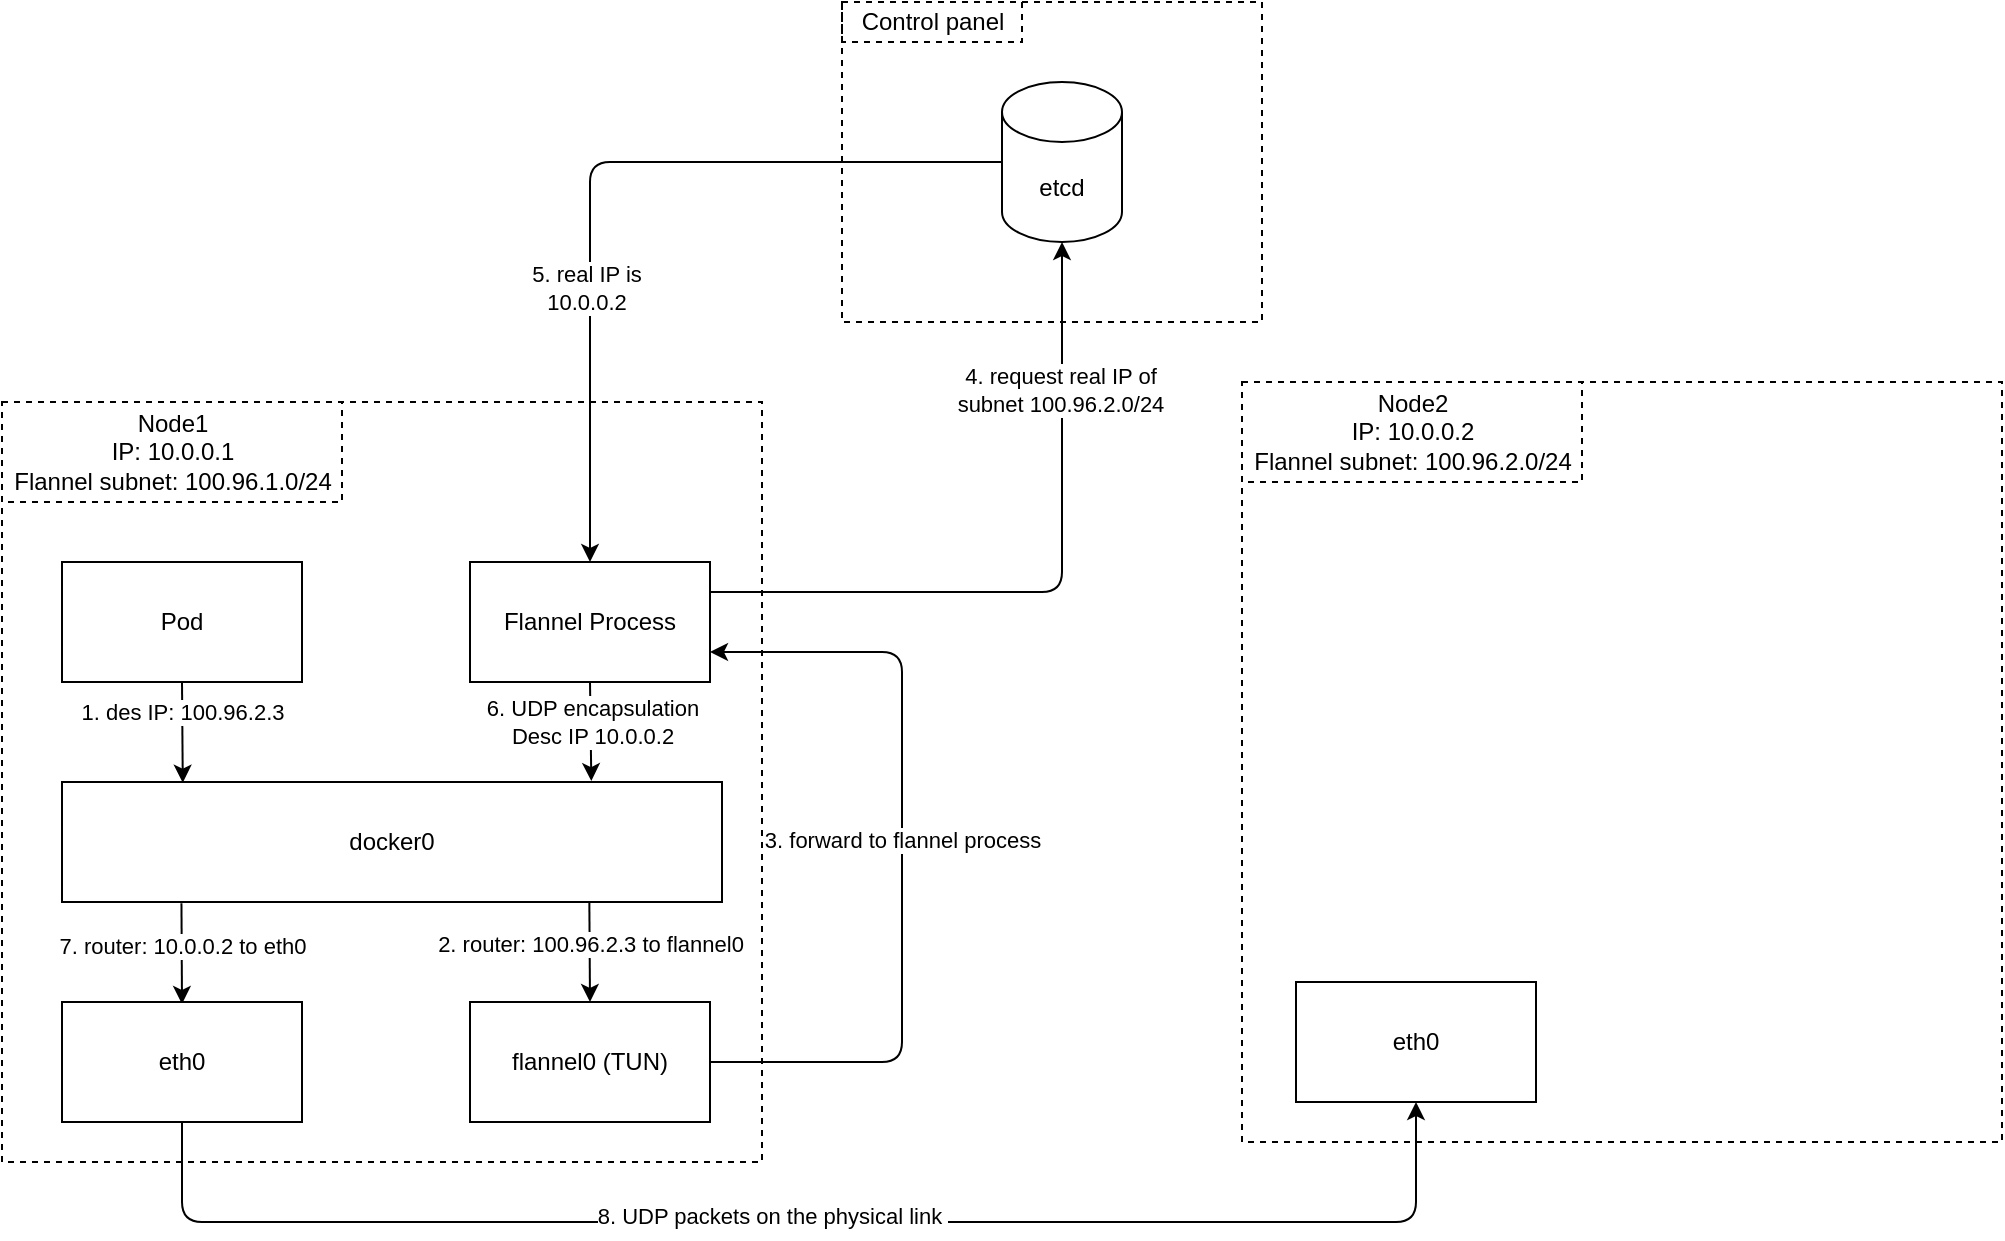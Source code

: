<mxfile version="15.8.3" type="github">
  <diagram id="tDiBcLZzZaXTirpHmCqk" name="Page-1">
    <mxGraphModel dx="1370" dy="801" grid="1" gridSize="10" guides="1" tooltips="1" connect="1" arrows="1" fold="1" page="1" pageScale="1" pageWidth="827" pageHeight="1169" math="0" shadow="0">
      <root>
        <mxCell id="0" />
        <mxCell id="1" parent="0" />
        <mxCell id="bHKFgJH787k04B4T7JvA-12" value="" style="rounded=0;whiteSpace=wrap;html=1;dashed=1;strokeColor=default;" vertex="1" parent="1">
          <mxGeometry x="490" y="200" width="210" height="160" as="geometry" />
        </mxCell>
        <mxCell id="bHKFgJH787k04B4T7JvA-7" value="" style="rounded=0;whiteSpace=wrap;html=1;dashed=1;" vertex="1" parent="1">
          <mxGeometry x="690" y="390" width="380" height="380" as="geometry" />
        </mxCell>
        <mxCell id="EUM18jW9U83Ls2C1tooO-15" value="" style="rounded=0;whiteSpace=wrap;html=1;dashed=1;" parent="1" vertex="1">
          <mxGeometry x="70" y="400" width="380" height="380" as="geometry" />
        </mxCell>
        <mxCell id="EUM18jW9U83Ls2C1tooO-4" style="rounded=0;orthogonalLoop=1;jettySize=auto;html=1;exitX=0.5;exitY=1;exitDx=0;exitDy=0;entryX=0.183;entryY=0.006;entryDx=0;entryDy=0;entryPerimeter=0;" parent="1" source="EUM18jW9U83Ls2C1tooO-1" target="EUM18jW9U83Ls2C1tooO-3" edge="1">
          <mxGeometry relative="1" as="geometry" />
        </mxCell>
        <mxCell id="EUM18jW9U83Ls2C1tooO-5" value="1. des IP: 100.96.2.3" style="edgeLabel;html=1;align=center;verticalAlign=middle;resizable=0;points=[];" parent="EUM18jW9U83Ls2C1tooO-4" vertex="1" connectable="0">
          <mxGeometry x="-0.205" y="1" relative="1" as="geometry">
            <mxPoint x="-1" y="-5" as="offset" />
          </mxGeometry>
        </mxCell>
        <mxCell id="EUM18jW9U83Ls2C1tooO-1" value="Pod" style="rounded=0;whiteSpace=wrap;html=1;" parent="1" vertex="1">
          <mxGeometry x="100" y="480" width="120" height="60" as="geometry" />
        </mxCell>
        <mxCell id="EUM18jW9U83Ls2C1tooO-11" style="rounded=0;orthogonalLoop=1;jettySize=auto;html=1;exitX=0.5;exitY=1;exitDx=0;exitDy=0;entryX=0.802;entryY=-0.008;entryDx=0;entryDy=0;entryPerimeter=0;" parent="1" source="EUM18jW9U83Ls2C1tooO-2" target="EUM18jW9U83Ls2C1tooO-3" edge="1">
          <mxGeometry relative="1" as="geometry">
            <Array as="points" />
          </mxGeometry>
        </mxCell>
        <mxCell id="EUM18jW9U83Ls2C1tooO-12" value="6. UDP encapsulation&lt;br&gt;Desc IP 10.0.0.2" style="edgeLabel;html=1;align=center;verticalAlign=middle;resizable=0;points=[];" parent="EUM18jW9U83Ls2C1tooO-11" vertex="1" connectable="0">
          <mxGeometry x="-0.112" relative="1" as="geometry">
            <mxPoint y="-2" as="offset" />
          </mxGeometry>
        </mxCell>
        <mxCell id="bHKFgJH787k04B4T7JvA-2" style="edgeStyle=orthogonalEdgeStyle;rounded=1;orthogonalLoop=1;jettySize=auto;html=1;exitX=1;exitY=0.25;exitDx=0;exitDy=0;entryX=0.5;entryY=1;entryDx=0;entryDy=0;entryPerimeter=0;" edge="1" parent="1" source="EUM18jW9U83Ls2C1tooO-2" target="bHKFgJH787k04B4T7JvA-1">
          <mxGeometry relative="1" as="geometry">
            <Array as="points">
              <mxPoint x="600" y="495" />
            </Array>
          </mxGeometry>
        </mxCell>
        <mxCell id="bHKFgJH787k04B4T7JvA-3" value="4. request real IP of&lt;br&gt;subnet 100.96.2.0/24" style="edgeLabel;html=1;align=center;verticalAlign=middle;resizable=0;points=[];" vertex="1" connectable="0" parent="bHKFgJH787k04B4T7JvA-2">
          <mxGeometry x="0.579" y="1" relative="1" as="geometry">
            <mxPoint as="offset" />
          </mxGeometry>
        </mxCell>
        <mxCell id="EUM18jW9U83Ls2C1tooO-2" value="Flannel Process" style="rounded=0;whiteSpace=wrap;html=1;" parent="1" vertex="1">
          <mxGeometry x="304" y="480" width="120" height="60" as="geometry" />
        </mxCell>
        <mxCell id="EUM18jW9U83Ls2C1tooO-7" style="edgeStyle=none;rounded=0;orthogonalLoop=1;jettySize=auto;html=1;exitX=0.799;exitY=0.999;exitDx=0;exitDy=0;entryX=0.5;entryY=0;entryDx=0;entryDy=0;exitPerimeter=0;" parent="1" source="EUM18jW9U83Ls2C1tooO-3" target="EUM18jW9U83Ls2C1tooO-6" edge="1">
          <mxGeometry relative="1" as="geometry" />
        </mxCell>
        <mxCell id="EUM18jW9U83Ls2C1tooO-8" value="2. router: 100.96.2.3 to flannel0" style="edgeLabel;html=1;align=center;verticalAlign=middle;resizable=0;points=[];" parent="EUM18jW9U83Ls2C1tooO-7" vertex="1" connectable="0">
          <mxGeometry x="-0.22" relative="1" as="geometry">
            <mxPoint y="1" as="offset" />
          </mxGeometry>
        </mxCell>
        <mxCell id="EUM18jW9U83Ls2C1tooO-14" value="7. router: 10.0.0.2 to eth0" style="edgeStyle=none;rounded=0;orthogonalLoop=1;jettySize=auto;html=1;exitX=0.181;exitY=0.994;exitDx=0;exitDy=0;entryX=0.5;entryY=0;entryDx=0;entryDy=0;exitPerimeter=0;" parent="1" edge="1">
          <mxGeometry x="-0.152" relative="1" as="geometry">
            <mxPoint x="159.73" y="650.64" as="sourcePoint" />
            <mxPoint x="160" y="701" as="targetPoint" />
            <mxPoint as="offset" />
          </mxGeometry>
        </mxCell>
        <mxCell id="EUM18jW9U83Ls2C1tooO-3" value="docker0" style="rounded=0;whiteSpace=wrap;html=1;" parent="1" vertex="1">
          <mxGeometry x="100" y="590" width="330" height="60" as="geometry" />
        </mxCell>
        <mxCell id="EUM18jW9U83Ls2C1tooO-9" style="edgeStyle=orthogonalEdgeStyle;rounded=1;orthogonalLoop=1;jettySize=auto;html=1;exitX=1;exitY=0.5;exitDx=0;exitDy=0;entryX=1;entryY=0.75;entryDx=0;entryDy=0;" parent="1" source="EUM18jW9U83Ls2C1tooO-6" target="EUM18jW9U83Ls2C1tooO-2" edge="1">
          <mxGeometry relative="1" as="geometry">
            <Array as="points">
              <mxPoint x="520" y="730" />
              <mxPoint x="520" y="525" />
            </Array>
          </mxGeometry>
        </mxCell>
        <mxCell id="EUM18jW9U83Ls2C1tooO-10" value="3. forward to flannel process" style="edgeLabel;html=1;align=center;verticalAlign=middle;resizable=0;points=[];" parent="EUM18jW9U83Ls2C1tooO-9" vertex="1" connectable="0">
          <mxGeometry x="0.042" relative="1" as="geometry">
            <mxPoint as="offset" />
          </mxGeometry>
        </mxCell>
        <mxCell id="EUM18jW9U83Ls2C1tooO-6" value="flannel0 (TUN)" style="rounded=0;whiteSpace=wrap;html=1;" parent="1" vertex="1">
          <mxGeometry x="304" y="700" width="120" height="60" as="geometry" />
        </mxCell>
        <mxCell id="bHKFgJH787k04B4T7JvA-10" style="edgeStyle=orthogonalEdgeStyle;rounded=1;orthogonalLoop=1;jettySize=auto;html=1;exitX=0.5;exitY=1;exitDx=0;exitDy=0;entryX=0.5;entryY=1;entryDx=0;entryDy=0;" edge="1" parent="1" source="EUM18jW9U83Ls2C1tooO-13" target="bHKFgJH787k04B4T7JvA-9">
          <mxGeometry relative="1" as="geometry">
            <Array as="points">
              <mxPoint x="160" y="810" />
              <mxPoint x="777" y="810" />
            </Array>
          </mxGeometry>
        </mxCell>
        <mxCell id="bHKFgJH787k04B4T7JvA-11" value="8. UDP packets on the physical link&amp;nbsp;" style="edgeLabel;html=1;align=center;verticalAlign=middle;resizable=0;points=[];" vertex="1" connectable="0" parent="bHKFgJH787k04B4T7JvA-10">
          <mxGeometry x="-0.051" y="3" relative="1" as="geometry">
            <mxPoint as="offset" />
          </mxGeometry>
        </mxCell>
        <mxCell id="EUM18jW9U83Ls2C1tooO-13" value="eth0" style="rounded=0;whiteSpace=wrap;html=1;" parent="1" vertex="1">
          <mxGeometry x="100" y="700" width="120" height="60" as="geometry" />
        </mxCell>
        <mxCell id="EUM18jW9U83Ls2C1tooO-16" value="Node1&lt;br&gt;IP: 10.0.0.1&lt;br&gt;Flannel subnet: 100.96.1.0/24" style="text;html=1;align=center;verticalAlign=middle;resizable=0;points=[];autosize=1;strokeColor=default;fillColor=none;dashed=1;" parent="1" vertex="1">
          <mxGeometry x="70" y="400" width="170" height="50" as="geometry" />
        </mxCell>
        <mxCell id="bHKFgJH787k04B4T7JvA-4" style="edgeStyle=orthogonalEdgeStyle;rounded=1;orthogonalLoop=1;jettySize=auto;html=1;exitX=0;exitY=0.5;exitDx=0;exitDy=0;exitPerimeter=0;entryX=0.5;entryY=0;entryDx=0;entryDy=0;" edge="1" parent="1" source="bHKFgJH787k04B4T7JvA-1" target="EUM18jW9U83Ls2C1tooO-2">
          <mxGeometry relative="1" as="geometry" />
        </mxCell>
        <mxCell id="bHKFgJH787k04B4T7JvA-5" value="5. real IP is&lt;br&gt;10.0.0.2" style="edgeLabel;html=1;align=center;verticalAlign=middle;resizable=0;points=[];" vertex="1" connectable="0" parent="bHKFgJH787k04B4T7JvA-4">
          <mxGeometry x="0.325" y="-2" relative="1" as="geometry">
            <mxPoint as="offset" />
          </mxGeometry>
        </mxCell>
        <mxCell id="bHKFgJH787k04B4T7JvA-1" value="etcd" style="shape=cylinder3;whiteSpace=wrap;html=1;boundedLbl=1;backgroundOutline=1;size=15;" vertex="1" parent="1">
          <mxGeometry x="570" y="240" width="60" height="80" as="geometry" />
        </mxCell>
        <mxCell id="bHKFgJH787k04B4T7JvA-8" value="Node2&lt;br&gt;IP: 10.0.0.2&lt;br&gt;Flannel subnet: 100.96.2.0/24" style="text;html=1;align=center;verticalAlign=middle;resizable=0;points=[];autosize=1;strokeColor=default;fillColor=none;dashed=1;" vertex="1" parent="1">
          <mxGeometry x="690" y="390" width="170" height="50" as="geometry" />
        </mxCell>
        <mxCell id="bHKFgJH787k04B4T7JvA-9" value="eth0" style="rounded=0;whiteSpace=wrap;html=1;" vertex="1" parent="1">
          <mxGeometry x="717" y="690" width="120" height="60" as="geometry" />
        </mxCell>
        <mxCell id="bHKFgJH787k04B4T7JvA-13" value="Control panel" style="text;html=1;align=center;verticalAlign=middle;resizable=0;points=[];autosize=1;strokeColor=default;fillColor=none;dashed=1;" vertex="1" parent="1">
          <mxGeometry x="490" y="200" width="90" height="20" as="geometry" />
        </mxCell>
      </root>
    </mxGraphModel>
  </diagram>
</mxfile>

